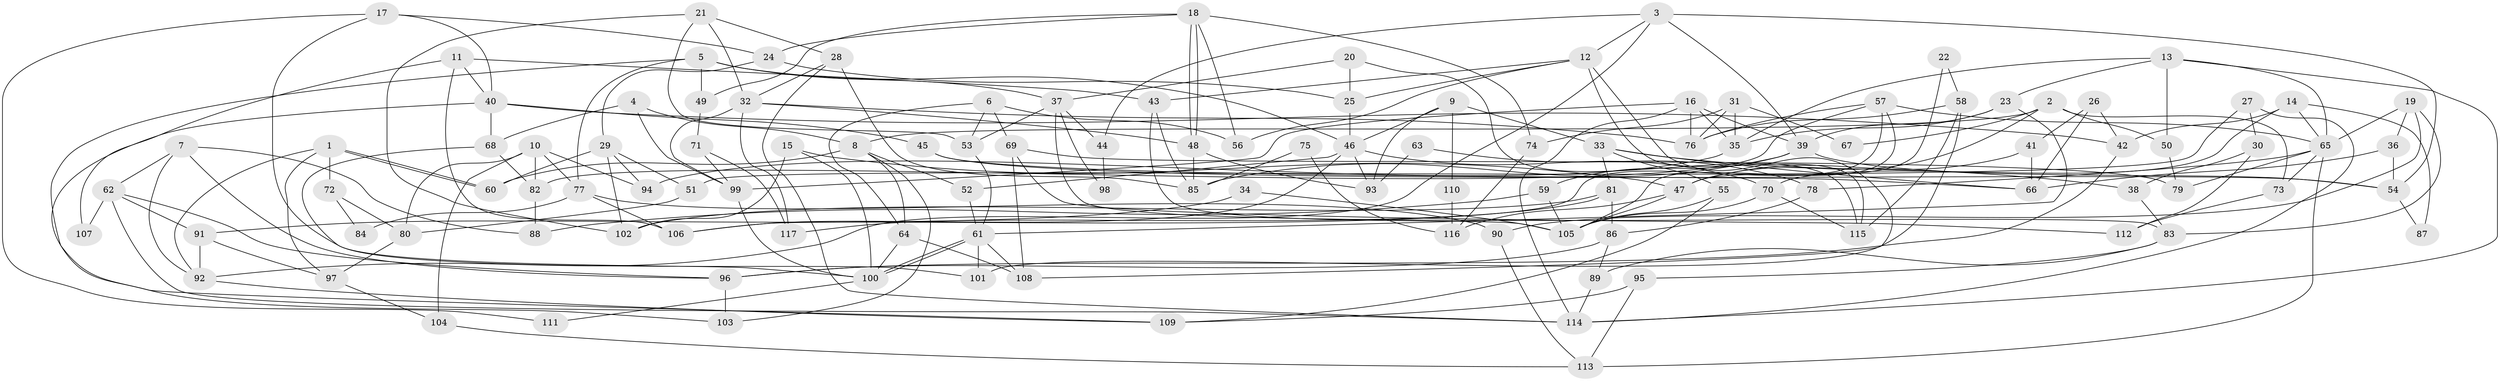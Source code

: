 // coarse degree distribution, {9: 0.10638297872340426, 6: 0.1276595744680851, 7: 0.2553191489361702, 4: 0.19148936170212766, 5: 0.1276595744680851, 3: 0.10638297872340426, 10: 0.02127659574468085, 2: 0.02127659574468085, 8: 0.0425531914893617}
// Generated by graph-tools (version 1.1) at 2025/37/03/04/25 23:37:06]
// undirected, 117 vertices, 234 edges
graph export_dot {
  node [color=gray90,style=filled];
  1;
  2;
  3;
  4;
  5;
  6;
  7;
  8;
  9;
  10;
  11;
  12;
  13;
  14;
  15;
  16;
  17;
  18;
  19;
  20;
  21;
  22;
  23;
  24;
  25;
  26;
  27;
  28;
  29;
  30;
  31;
  32;
  33;
  34;
  35;
  36;
  37;
  38;
  39;
  40;
  41;
  42;
  43;
  44;
  45;
  46;
  47;
  48;
  49;
  50;
  51;
  52;
  53;
  54;
  55;
  56;
  57;
  58;
  59;
  60;
  61;
  62;
  63;
  64;
  65;
  66;
  67;
  68;
  69;
  70;
  71;
  72;
  73;
  74;
  75;
  76;
  77;
  78;
  79;
  80;
  81;
  82;
  83;
  84;
  85;
  86;
  87;
  88;
  89;
  90;
  91;
  92;
  93;
  94;
  95;
  96;
  97;
  98;
  99;
  100;
  101;
  102;
  103;
  104;
  105;
  106;
  107;
  108;
  109;
  110;
  111;
  112;
  113;
  114;
  115;
  116;
  117;
  1 -- 97;
  1 -- 60;
  1 -- 60;
  1 -- 72;
  1 -- 92;
  2 -- 47;
  2 -- 8;
  2 -- 50;
  2 -- 67;
  2 -- 73;
  3 -- 12;
  3 -- 39;
  3 -- 44;
  3 -- 54;
  3 -- 92;
  4 -- 68;
  4 -- 99;
  4 -- 8;
  5 -- 49;
  5 -- 37;
  5 -- 46;
  5 -- 77;
  5 -- 109;
  6 -- 56;
  6 -- 53;
  6 -- 64;
  6 -- 69;
  7 -- 92;
  7 -- 96;
  7 -- 62;
  7 -- 88;
  8 -- 64;
  8 -- 52;
  8 -- 60;
  8 -- 103;
  9 -- 93;
  9 -- 46;
  9 -- 33;
  9 -- 110;
  10 -- 82;
  10 -- 94;
  10 -- 77;
  10 -- 80;
  10 -- 104;
  11 -- 106;
  11 -- 40;
  11 -- 43;
  11 -- 107;
  12 -- 43;
  12 -- 108;
  12 -- 25;
  12 -- 56;
  12 -- 115;
  13 -- 50;
  13 -- 35;
  13 -- 23;
  13 -- 65;
  13 -- 114;
  14 -- 65;
  14 -- 70;
  14 -- 42;
  14 -- 87;
  15 -- 100;
  15 -- 102;
  15 -- 47;
  16 -- 39;
  16 -- 114;
  16 -- 35;
  16 -- 76;
  16 -- 99;
  17 -- 24;
  17 -- 40;
  17 -- 101;
  17 -- 111;
  18 -- 24;
  18 -- 48;
  18 -- 48;
  18 -- 49;
  18 -- 56;
  18 -- 74;
  19 -- 65;
  19 -- 36;
  19 -- 83;
  19 -- 90;
  20 -- 115;
  20 -- 25;
  20 -- 37;
  21 -- 32;
  21 -- 53;
  21 -- 28;
  21 -- 102;
  22 -- 58;
  22 -- 47;
  23 -- 61;
  23 -- 35;
  23 -- 39;
  24 -- 25;
  24 -- 29;
  25 -- 46;
  26 -- 42;
  26 -- 41;
  26 -- 66;
  27 -- 114;
  27 -- 51;
  27 -- 30;
  28 -- 32;
  28 -- 85;
  28 -- 114;
  29 -- 60;
  29 -- 102;
  29 -- 51;
  29 -- 94;
  30 -- 38;
  30 -- 112;
  31 -- 35;
  31 -- 76;
  31 -- 67;
  31 -- 74;
  32 -- 48;
  32 -- 99;
  32 -- 76;
  32 -- 117;
  33 -- 55;
  33 -- 38;
  33 -- 66;
  33 -- 81;
  34 -- 91;
  34 -- 105;
  35 -- 94;
  36 -- 54;
  36 -- 66;
  37 -- 83;
  37 -- 44;
  37 -- 53;
  37 -- 98;
  38 -- 83;
  39 -- 85;
  39 -- 54;
  39 -- 59;
  40 -- 45;
  40 -- 103;
  40 -- 42;
  40 -- 68;
  41 -- 66;
  41 -- 47;
  42 -- 96;
  43 -- 105;
  43 -- 85;
  44 -- 98;
  45 -- 66;
  45 -- 54;
  46 -- 52;
  46 -- 70;
  46 -- 93;
  46 -- 106;
  47 -- 105;
  47 -- 116;
  48 -- 85;
  48 -- 93;
  49 -- 71;
  50 -- 79;
  51 -- 80;
  52 -- 61;
  53 -- 61;
  54 -- 87;
  55 -- 105;
  55 -- 109;
  57 -- 106;
  57 -- 76;
  57 -- 65;
  57 -- 82;
  57 -- 105;
  58 -- 76;
  58 -- 101;
  58 -- 115;
  59 -- 105;
  59 -- 88;
  61 -- 108;
  61 -- 100;
  61 -- 100;
  61 -- 101;
  62 -- 114;
  62 -- 91;
  62 -- 96;
  62 -- 107;
  63 -- 78;
  63 -- 93;
  64 -- 100;
  64 -- 108;
  65 -- 73;
  65 -- 78;
  65 -- 79;
  65 -- 113;
  68 -- 82;
  68 -- 100;
  69 -- 112;
  69 -- 79;
  69 -- 108;
  70 -- 115;
  70 -- 105;
  71 -- 117;
  71 -- 99;
  72 -- 80;
  72 -- 84;
  73 -- 112;
  74 -- 116;
  75 -- 116;
  75 -- 85;
  77 -- 84;
  77 -- 90;
  77 -- 106;
  78 -- 86;
  80 -- 97;
  81 -- 86;
  81 -- 102;
  81 -- 117;
  82 -- 88;
  83 -- 95;
  83 -- 89;
  86 -- 89;
  86 -- 96;
  89 -- 114;
  90 -- 113;
  91 -- 92;
  91 -- 97;
  92 -- 109;
  95 -- 113;
  95 -- 109;
  96 -- 103;
  97 -- 104;
  99 -- 100;
  100 -- 111;
  104 -- 113;
  110 -- 116;
}
